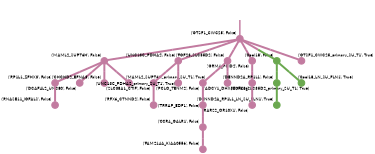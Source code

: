 strict digraph  {
graph[splines=false]; nodesep=0.7; rankdir=TB; ranksep=0.6; forcelabels=true; dpi=600; size=2.5;
0 [color="#c27ba0ff", fillcolor="#c27ba0ff", fixedsize=true, fontname=Lato, fontsize="12pt", height="0.25", label="", penwidth=3, shape=circle, style=filled, xlabel="('GTSF1_CWC25', False)"];
4 [color="#c27ba0ff", fillcolor="#c27ba0ff", fixedsize=true, fontname=Lato, fontsize="12pt", height="0.25", label="", penwidth=3, shape=circle, style=filled, xlabel="('MAML2_SUPT6H', False)"];
7 [color="#c27ba0ff", fillcolor="#c27ba0ff", fixedsize=true, fontname=Lato, fontsize="12pt", height="0.25", label="", penwidth=3, shape=circle, style=filled, xlabel="('UNC13C_PDHA2', False)"];
13 [color="#c27ba0ff", fillcolor="#c27ba0ff", fixedsize=true, fontname=Lato, fontsize="12pt", height="0.25", label="", penwidth=3, shape=circle, style=filled, xlabel="('FGF23_SLC35D2', False)"];
15 [color="#c27ba0ff", fillcolor="#c27ba0ff", fixedsize=true, fontname=Lato, fontsize="12pt", height="0.25", label="", penwidth=3, shape=circle, style=filled, xlabel="('GRM4_PCID2', False)"];
18 [color="#6aa84fff", fillcolor="#6aa84fff", fixedsize=true, fontname=Lato, fontsize="12pt", height="0.25", label="", penwidth=3, shape=circle, style=filled, xlabel="('0pol18', False)"];
21 [color="#c27ba0ff", fillcolor="#c27ba0ff", fixedsize=true, fontname=Lato, fontsize="12pt", height="0.25", label="", penwidth=3, shape=circle, style=filled, xlabel="('GTSF1_CWC25_primary_SU_T1', True)"];
2 [color="#6aa84fff", fillcolor="#6aa84fff", fixedsize=true, fontname=Lato, fontsize="12pt", height="0.25", label="", penwidth=3, shape=circle, style=filled, xlabel="('DENND2A_RP1L1', False)"];
20 [color="#6aa84fff", fillcolor="#6aa84fff", fixedsize=true, fontname=Lato, fontsize="12pt", height="0.25", label="", penwidth=3, shape=circle, style=filled, xlabel="('DENND2A_RP1L1_LN_SU_FLN1', True)"];
9 [color="#c27ba0ff", fillcolor="#c27ba0ff", fixedsize=true, fontname=Lato, fontsize="12pt", height="0.25", label="", penwidth=3, shape=circle, style=filled, xlabel="('RP1L1_ZFHX3', False)"];
11 [color="#c27ba0ff", fillcolor="#c27ba0ff", fixedsize=true, fontname=Lato, fontsize="12pt", height="0.25", label="", penwidth=3, shape=circle, style=filled, xlabel="('DCAF4L2_UNC80', False)"];
16 [color="#c27ba0ff", fillcolor="#c27ba0ff", fixedsize=true, fontname=Lato, fontsize="12pt", height="0.25", label="", penwidth=3, shape=circle, style=filled, xlabel="('CHCHD2_EFNA3', False)"];
22 [color="#c27ba0ff", fillcolor="#c27ba0ff", fixedsize=true, fontname=Lato, fontsize="12pt", height="0.25", label="", penwidth=3, shape=circle, style=filled, xlabel="('MAML2_SUPT6H_primary_SU_T1', True)"];
5 [color="#c27ba0ff", fillcolor="#c27ba0ff", fixedsize=true, fontname=Lato, fontsize="12pt", height="0.25", label="", penwidth=3, shape=circle, style=filled, xlabel="('ADCY1_DHX34', False)"];
1 [color="#c27ba0ff", fillcolor="#c27ba0ff", fixedsize=true, fontname=Lato, fontsize="12pt", height="0.25", label="", penwidth=3, shape=circle, style=filled, xlabel="('RARS2_OR10X1', False)"];
17 [color="#c27ba0ff", fillcolor="#c27ba0ff", fixedsize=true, fontname=Lato, fontsize="12pt", height="0.25", label="", penwidth=3, shape=circle, style=filled, xlabel="('SLC38A1_CTIF', False)"];
23 [color="#c27ba0ff", fillcolor="#c27ba0ff", fixedsize=true, fontname=Lato, fontsize="12pt", height="0.25", label="", penwidth=3, shape=circle, style=filled, xlabel="('UNC13C_PDHA2_primary_SU_T1', True)"];
8 [color="#c27ba0ff", fillcolor="#c27ba0ff", fixedsize=true, fontname=Lato, fontsize="12pt", height="0.25", label="", penwidth=3, shape=circle, style=filled, xlabel="('CCR4_GALR1', False)"];
6 [color="#c27ba0ff", fillcolor="#c27ba0ff", fixedsize=true, fontname=Lato, fontsize="12pt", height="0.25", label="", penwidth=3, shape=circle, style=filled, xlabel="('FAM214A_KIAA0556', False)"];
12 [color="#c27ba0ff", fillcolor="#c27ba0ff", fixedsize=true, fontname=Lato, fontsize="12pt", height="0.25", label="", penwidth=3, shape=circle, style=filled, xlabel="('RNASE11_IGFALS', False)"];
10 [color="#c27ba0ff", fillcolor="#c27ba0ff", fixedsize=true, fontname=Lato, fontsize="12pt", height="0.25", label="", penwidth=3, shape=circle, style=filled, xlabel="('PCLO_TENM2', False)"];
14 [color="#c27ba0ff", fillcolor="#c27ba0ff", fixedsize=true, fontname=Lato, fontsize="12pt", height="0.25", label="", penwidth=3, shape=circle, style=filled, xlabel="('TRRAP_EDF1', False)"];
24 [color="#c27ba0ff", fillcolor="#c27ba0ff", fixedsize=true, fontname=Lato, fontsize="12pt", height="0.25", label="", penwidth=3, shape=circle, style=filled, xlabel="('FGF23_SLC35D2_primary_SU_T1', True)"];
3 [color="#c27ba0ff", fillcolor="#c27ba0ff", fixedsize=true, fontname=Lato, fontsize="12pt", height="0.25", label="", penwidth=3, shape=circle, style=filled, xlabel="('RFX6_CTNND2', False)"];
19 [color="#6aa84fff", fillcolor="#6aa84fff", fixedsize=true, fontname=Lato, fontsize="12pt", height="0.25", label="", penwidth=3, shape=circle, style=filled, xlabel="('0pol18_LN_SU_FLN1', True)"];
normal [label="", penwidth=3, style=invis, xlabel="('GTSF1_CWC25', False)"];
0 -> 4  [arrowsize=0, color="#c27ba0ff;0.5:#c27ba0ff", minlen="1.0", penwidth="5.5", style=solid];
0 -> 7  [arrowsize=0, color="#c27ba0ff;0.5:#c27ba0ff", minlen="1.0", penwidth="5.5", style=solid];
0 -> 13  [arrowsize=0, color="#c27ba0ff;0.5:#c27ba0ff", minlen="1.0", penwidth="5.5", style=solid];
0 -> 15  [arrowsize=0, color="#c27ba0ff;0.5:#c27ba0ff", minlen="1.0", penwidth="5.5", style=solid];
0 -> 18  [arrowsize=0, color="#c27ba0ff;0.5:#6aa84fff", minlen="1.0980392694473267", penwidth="5.5", style=solid];
0 -> 21  [arrowsize=0, color="#c27ba0ff;0.5:#c27ba0ff", minlen="1.0980392694473267", penwidth="5.5", style=solid];
4 -> 9  [arrowsize=0, color="#c27ba0ff;0.5:#c27ba0ff", minlen="1.4313725233078003", penwidth="5.5", style=solid];
4 -> 11  [arrowsize=0, color="#c27ba0ff;0.5:#c27ba0ff", minlen="1.2745097875595093", penwidth="5.5", style=solid];
4 -> 16  [arrowsize=0, color="#c27ba0ff;0.5:#c27ba0ff", minlen="1.1960784196853638", penwidth="5.5", style=solid];
4 -> 22  [arrowsize=0, color="#c27ba0ff;0.5:#c27ba0ff", minlen="1.0980392694473267", penwidth="5.5", style=solid];
7 -> 17  [arrowsize=0, color="#c27ba0ff;0.5:#c27ba0ff", minlen="1.1960784196853638", penwidth="5.5", style=solid];
7 -> 23  [arrowsize=0, color="#c27ba0ff;0.5:#c27ba0ff", minlen="1.0980392694473267", penwidth="5.5", style=solid];
13 -> 10  [arrowsize=0, color="#c27ba0ff;0.5:#c27ba0ff", minlen="1.3921568393707275", penwidth="5.5", style=solid];
13 -> 24  [arrowsize=0, color="#c27ba0ff;0.5:#c27ba0ff", minlen="1.0980392694473267", penwidth="5.5", style=solid];
15 -> 5  [arrowsize=0, color="#c27ba0ff;0.5:#c27ba0ff", minlen="1.7450981140136719", penwidth="5.5", style=solid];
18 -> 2  [arrowsize=0, color="#6aa84fff;0.5:#6aa84fff", minlen="1.0", penwidth="5.5", style=solid];
18 -> 19  [arrowsize=0, color="#6aa84fff;0.5:#6aa84fff", minlen="1.0980392694473267", penwidth="5.5", style=solid];
2 -> 20  [arrowsize=0, color="#6aa84fff;0.5:#6aa84fff", minlen="1.0980392694473267", penwidth="5.5", style=solid];
9 -> 12  [arrowsize=0, color="#c27ba0ff;0.5:#c27ba0ff", minlen="1.2352941036224365", penwidth="5.5", style=solid];
5 -> 1  [arrowsize=0, color="#c27ba0ff;0.5:#c27ba0ff", minlen="1.0", penwidth="5.5", style=solid];
17 -> 3  [arrowsize=0, color="#c27ba0ff;0.5:#c27ba0ff", minlen="1.8627450466156006", penwidth="5.5", style=solid];
8 -> 6  [arrowsize=0, color="#c27ba0ff;0.5:#c27ba0ff", minlen="1.5490195751190186", penwidth="5.5", style=solid];
10 -> 14  [arrowsize=0, color="#c27ba0ff;0.5:#c27ba0ff", minlen="1.2352941036224365", penwidth="5.5", style=solid];
14 -> 8  [arrowsize=0, color="#c27ba0ff;0.5:#c27ba0ff", minlen="1.470588207244873", penwidth="5.5", style=solid];
normal -> 0  [arrowsize=0, color="#c27ba0ff", label="", penwidth=4, style=solid];
}
